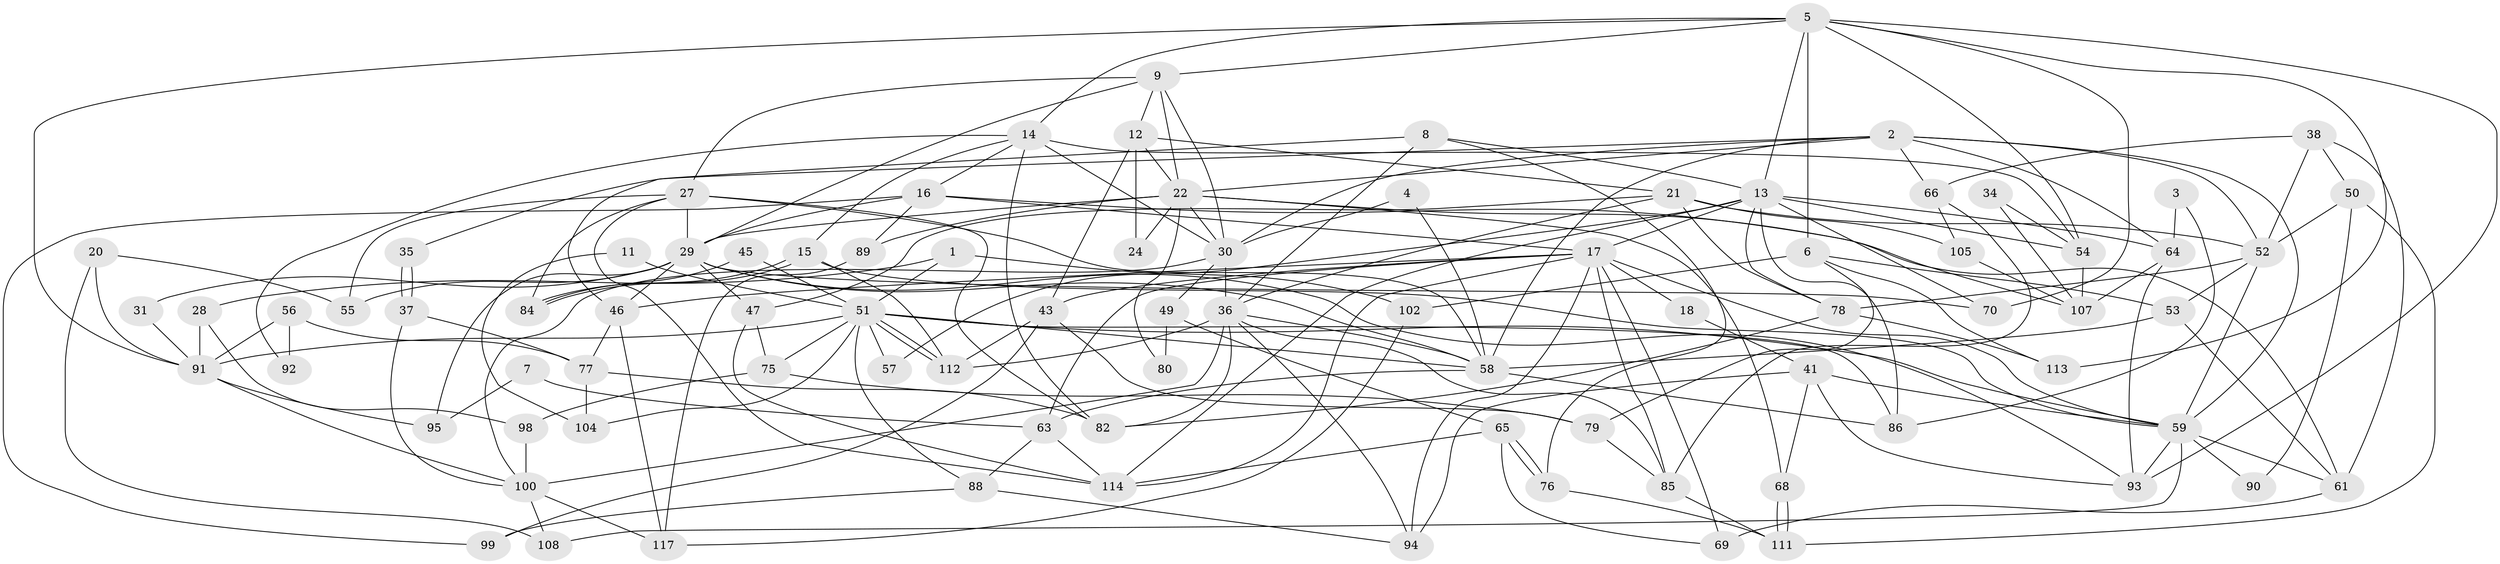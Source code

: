 // original degree distribution, {3: 0.28225806451612906, 6: 0.06451612903225806, 2: 0.12903225806451613, 5: 0.25, 4: 0.22580645161290322, 8: 0.016129032258064516, 7: 0.03225806451612903}
// Generated by graph-tools (version 1.1) at 2025/18/03/04/25 18:18:46]
// undirected, 86 vertices, 204 edges
graph export_dot {
graph [start="1"]
  node [color=gray90,style=filled];
  1;
  2 [super="+10"];
  3;
  4;
  5 [super="+118+124"];
  6;
  7;
  8 [super="+23"];
  9 [super="+26"];
  11;
  12;
  13 [super="+48+73"];
  14 [super="+19"];
  15 [super="+40"];
  16 [super="+81"];
  17 [super="+25+83"];
  18;
  20;
  21 [super="+33"];
  22 [super="+32"];
  24;
  27 [super="+60"];
  28;
  29 [super="+39+62"];
  30 [super="+44"];
  31;
  34;
  35;
  36 [super="+71"];
  37;
  38;
  41;
  43;
  45;
  46;
  47;
  49;
  50;
  51 [super="+115+67"];
  52 [super="+119"];
  53;
  54;
  55;
  56;
  57;
  58 [super="+96"];
  59 [super="+121+72"];
  61 [super="+101"];
  63;
  64 [super="+74"];
  65;
  66;
  68 [super="+97"];
  69;
  70;
  75;
  76;
  77;
  78 [super="+87"];
  79;
  80;
  82;
  84;
  85 [super="+123"];
  86;
  88;
  89;
  90;
  91 [super="+103"];
  92;
  93;
  94;
  95;
  98;
  99;
  100;
  102;
  104;
  105;
  107;
  108;
  111;
  112;
  113;
  114 [super="+116"];
  117;
  1 -- 28;
  1 -- 51;
  1 -- 102;
  2 -- 66;
  2 -- 64;
  2 -- 35;
  2 -- 58;
  2 -- 52;
  2 -- 30;
  2 -- 22;
  2 -- 59;
  3 -- 86;
  3 -- 64;
  4 -- 58;
  4 -- 30;
  5 -- 93;
  5 -- 54;
  5 -- 91;
  5 -- 13;
  5 -- 113;
  5 -- 6;
  5 -- 70;
  5 -- 9;
  5 -- 14;
  6 -- 113;
  6 -- 53;
  6 -- 79;
  6 -- 102;
  7 -- 95;
  7 -- 63;
  8 -- 36;
  8 -- 76;
  8 -- 46;
  8 -- 13;
  9 -- 12;
  9 -- 27;
  9 -- 29;
  9 -- 30;
  9 -- 22;
  11 -- 104;
  11 -- 51;
  12 -- 21;
  12 -- 22;
  12 -- 24;
  12 -- 43;
  13 -- 114;
  13 -- 54;
  13 -- 70;
  13 -- 86;
  13 -- 17;
  13 -- 78;
  13 -- 57;
  13 -- 64;
  14 -- 92;
  14 -- 15;
  14 -- 16;
  14 -- 82;
  14 -- 54;
  14 -- 30;
  15 -- 112 [weight=2];
  15 -- 84;
  15 -- 84;
  15 -- 59;
  16 -- 89;
  16 -- 61;
  16 -- 29;
  16 -- 17;
  16 -- 99;
  17 -- 94;
  17 -- 18;
  17 -- 114;
  17 -- 85 [weight=2];
  17 -- 63;
  17 -- 69;
  17 -- 59;
  17 -- 43;
  17 -- 46;
  18 -- 41;
  20 -- 91;
  20 -- 108;
  20 -- 55;
  21 -- 78;
  21 -- 47;
  21 -- 105;
  21 -- 36;
  21 -- 52;
  22 -- 29;
  22 -- 107;
  22 -- 80;
  22 -- 89;
  22 -- 68;
  22 -- 24;
  22 -- 30 [weight=2];
  27 -- 82;
  27 -- 55;
  27 -- 84;
  27 -- 58;
  27 -- 29;
  27 -- 114;
  28 -- 98;
  28 -- 91;
  29 -- 55;
  29 -- 93;
  29 -- 58;
  29 -- 95;
  29 -- 31;
  29 -- 70;
  29 -- 46;
  29 -- 47;
  30 -- 49;
  30 -- 36;
  30 -- 100;
  31 -- 91;
  34 -- 107;
  34 -- 54;
  35 -- 37;
  35 -- 37;
  36 -- 82;
  36 -- 85;
  36 -- 100;
  36 -- 58;
  36 -- 112;
  36 -- 94;
  37 -- 100;
  37 -- 77;
  38 -- 50;
  38 -- 66;
  38 -- 61;
  38 -- 52;
  41 -- 93;
  41 -- 94;
  41 -- 68;
  41 -- 59;
  43 -- 112;
  43 -- 79;
  43 -- 99;
  45 -- 84;
  45 -- 51;
  46 -- 77;
  46 -- 117;
  47 -- 75;
  47 -- 114;
  49 -- 65;
  49 -- 80;
  50 -- 111;
  50 -- 90;
  50 -- 52;
  51 -- 112;
  51 -- 112;
  51 -- 91;
  51 -- 104;
  51 -- 75;
  51 -- 86;
  51 -- 88;
  51 -- 57;
  51 -- 58 [weight=2];
  51 -- 59;
  52 -- 53;
  52 -- 78;
  52 -- 59;
  53 -- 58;
  53 -- 61;
  54 -- 107;
  56 -- 77;
  56 -- 92;
  56 -- 91;
  58 -- 86;
  58 -- 63;
  59 -- 108;
  59 -- 90;
  59 -- 61;
  59 -- 93;
  61 -- 69;
  63 -- 88;
  63 -- 114;
  64 -- 107;
  64 -- 93;
  65 -- 76;
  65 -- 76;
  65 -- 69;
  65 -- 114;
  66 -- 105;
  66 -- 85;
  68 -- 111;
  68 -- 111;
  75 -- 79;
  75 -- 98;
  76 -- 111;
  77 -- 82;
  77 -- 104;
  78 -- 113;
  78 -- 82;
  79 -- 85;
  85 -- 111;
  88 -- 99;
  88 -- 94;
  89 -- 117;
  91 -- 95;
  91 -- 100;
  98 -- 100;
  100 -- 117;
  100 -- 108;
  102 -- 117;
  105 -- 107;
}
